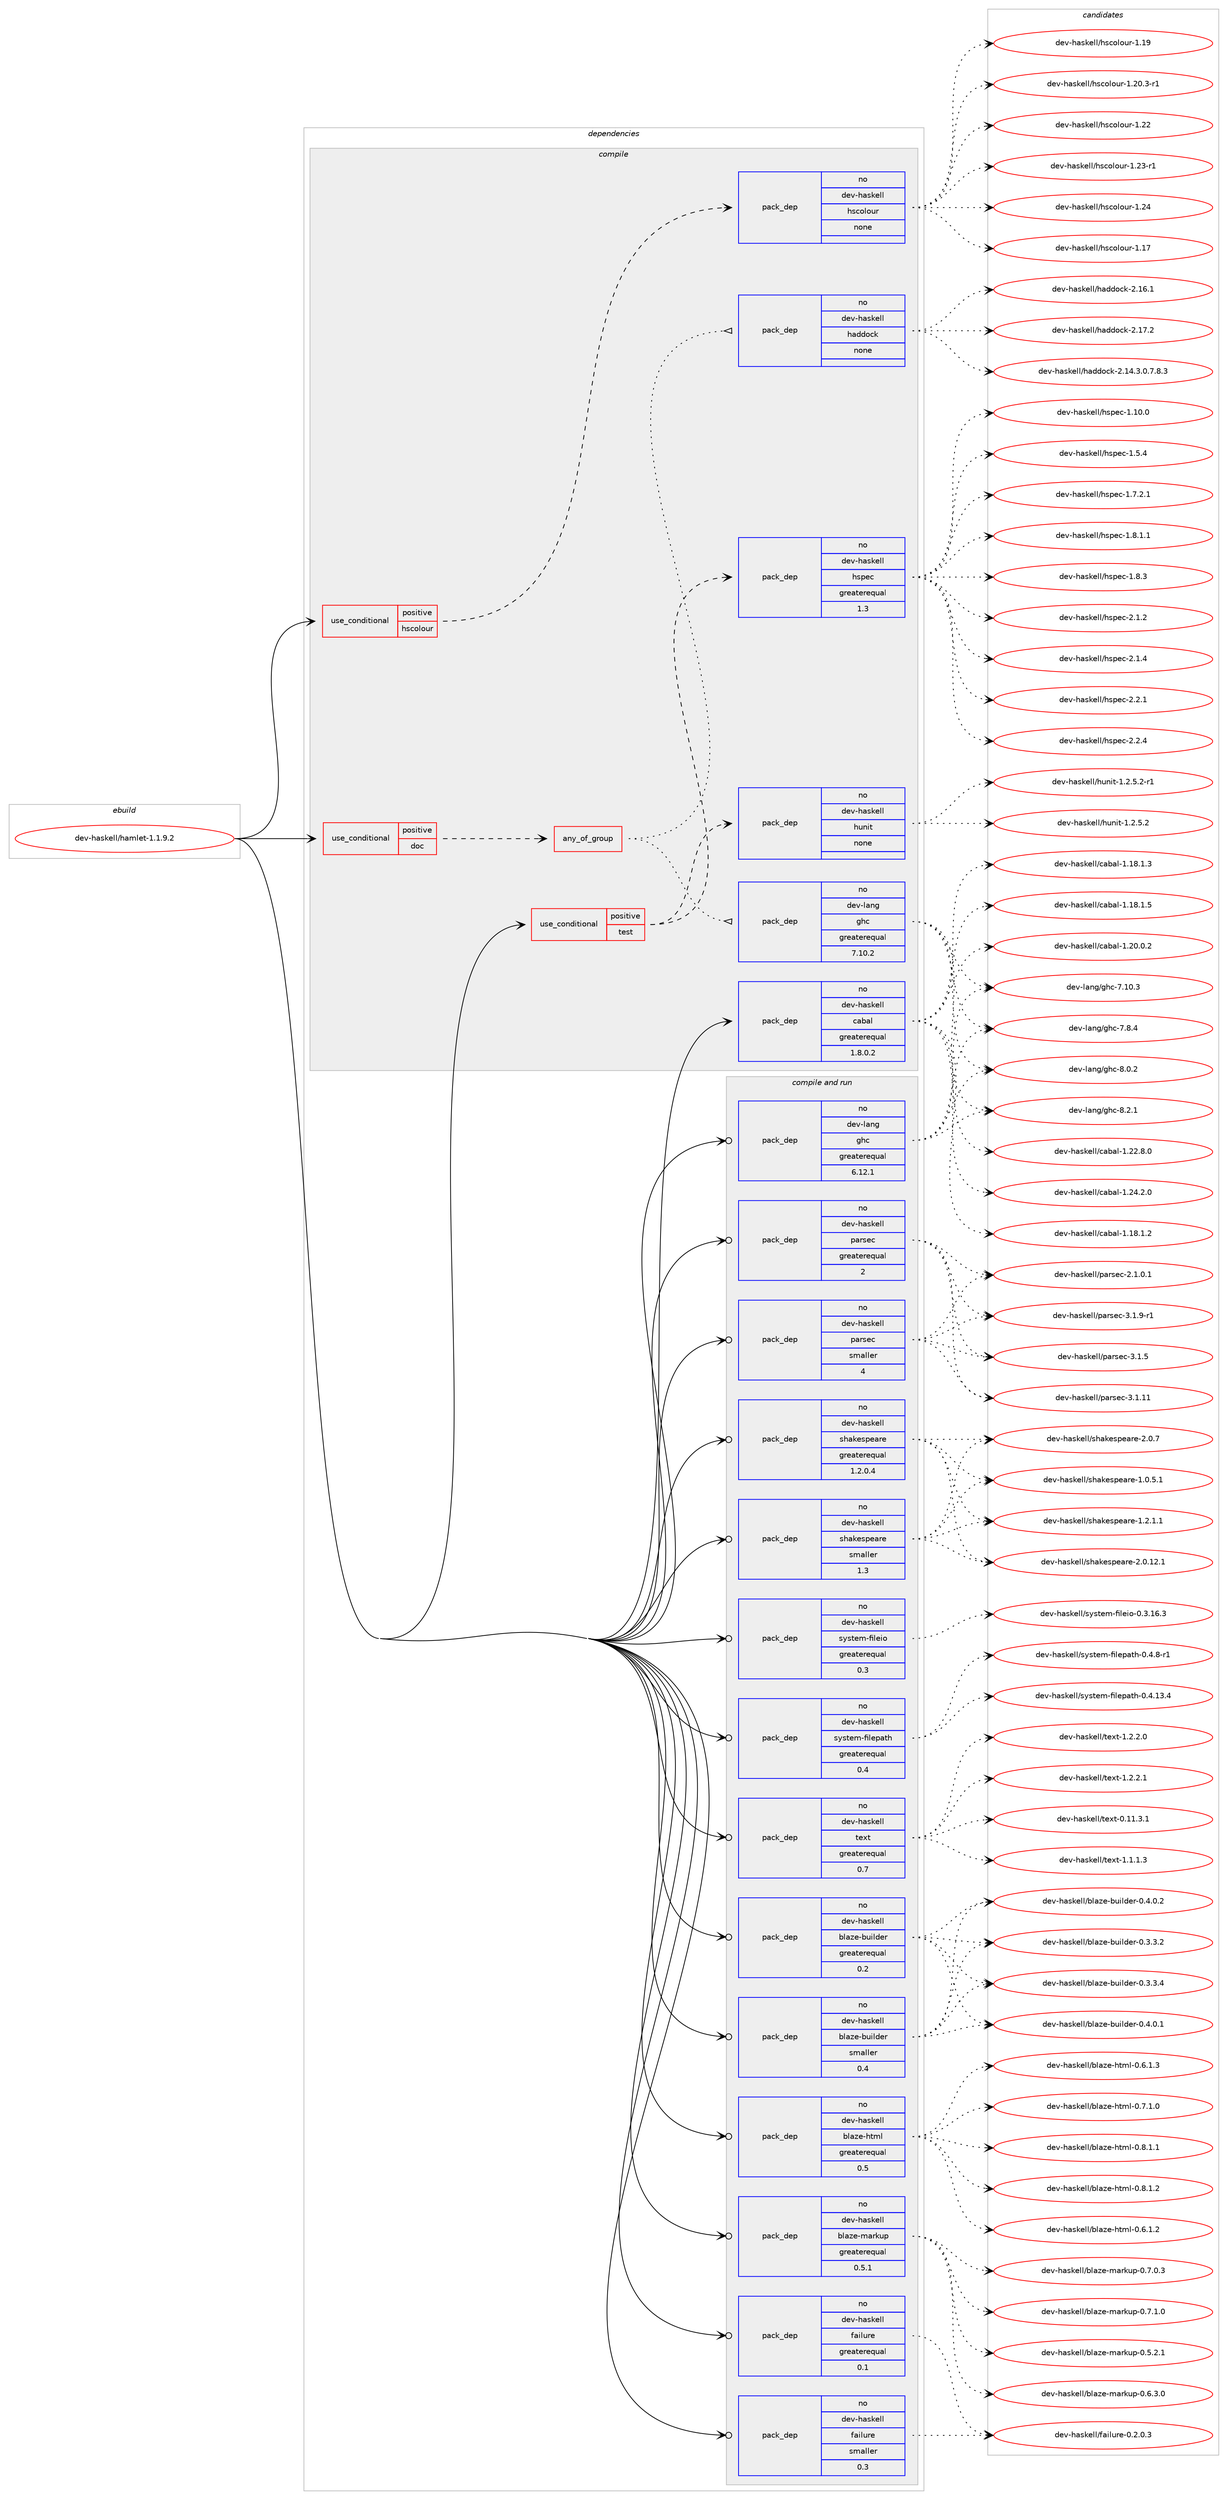 digraph prolog {

# *************
# Graph options
# *************

newrank=true;
concentrate=true;
compound=true;
graph [rankdir=LR,fontname=Helvetica,fontsize=10,ranksep=1.5];#, ranksep=2.5, nodesep=0.2];
edge  [arrowhead=vee];
node  [fontname=Helvetica,fontsize=10];

# **********
# The ebuild
# **********

subgraph cluster_leftcol {
color=gray;
rank=same;
label=<<i>ebuild</i>>;
id [label="dev-haskell/hamlet-1.1.9.2", color=red, width=4, href="../dev-haskell/hamlet-1.1.9.2.svg"];
}

# ****************
# The dependencies
# ****************

subgraph cluster_midcol {
color=gray;
label=<<i>dependencies</i>>;
subgraph cluster_compile {
fillcolor="#eeeeee";
style=filled;
label=<<i>compile</i>>;
subgraph cond19083 {
dependency81794 [label=<<TABLE BORDER="0" CELLBORDER="1" CELLSPACING="0" CELLPADDING="4"><TR><TD ROWSPAN="3" CELLPADDING="10">use_conditional</TD></TR><TR><TD>positive</TD></TR><TR><TD>doc</TD></TR></TABLE>>, shape=none, color=red];
subgraph any2079 {
dependency81795 [label=<<TABLE BORDER="0" CELLBORDER="1" CELLSPACING="0" CELLPADDING="4"><TR><TD CELLPADDING="10">any_of_group</TD></TR></TABLE>>, shape=none, color=red];subgraph pack60602 {
dependency81796 [label=<<TABLE BORDER="0" CELLBORDER="1" CELLSPACING="0" CELLPADDING="4" WIDTH="220"><TR><TD ROWSPAN="6" CELLPADDING="30">pack_dep</TD></TR><TR><TD WIDTH="110">no</TD></TR><TR><TD>dev-haskell</TD></TR><TR><TD>haddock</TD></TR><TR><TD>none</TD></TR><TR><TD></TD></TR></TABLE>>, shape=none, color=blue];
}
dependency81795:e -> dependency81796:w [weight=20,style="dotted",arrowhead="oinv"];
subgraph pack60603 {
dependency81797 [label=<<TABLE BORDER="0" CELLBORDER="1" CELLSPACING="0" CELLPADDING="4" WIDTH="220"><TR><TD ROWSPAN="6" CELLPADDING="30">pack_dep</TD></TR><TR><TD WIDTH="110">no</TD></TR><TR><TD>dev-lang</TD></TR><TR><TD>ghc</TD></TR><TR><TD>greaterequal</TD></TR><TR><TD>7.10.2</TD></TR></TABLE>>, shape=none, color=blue];
}
dependency81795:e -> dependency81797:w [weight=20,style="dotted",arrowhead="oinv"];
}
dependency81794:e -> dependency81795:w [weight=20,style="dashed",arrowhead="vee"];
}
id:e -> dependency81794:w [weight=20,style="solid",arrowhead="vee"];
subgraph cond19084 {
dependency81798 [label=<<TABLE BORDER="0" CELLBORDER="1" CELLSPACING="0" CELLPADDING="4"><TR><TD ROWSPAN="3" CELLPADDING="10">use_conditional</TD></TR><TR><TD>positive</TD></TR><TR><TD>hscolour</TD></TR></TABLE>>, shape=none, color=red];
subgraph pack60604 {
dependency81799 [label=<<TABLE BORDER="0" CELLBORDER="1" CELLSPACING="0" CELLPADDING="4" WIDTH="220"><TR><TD ROWSPAN="6" CELLPADDING="30">pack_dep</TD></TR><TR><TD WIDTH="110">no</TD></TR><TR><TD>dev-haskell</TD></TR><TR><TD>hscolour</TD></TR><TR><TD>none</TD></TR><TR><TD></TD></TR></TABLE>>, shape=none, color=blue];
}
dependency81798:e -> dependency81799:w [weight=20,style="dashed",arrowhead="vee"];
}
id:e -> dependency81798:w [weight=20,style="solid",arrowhead="vee"];
subgraph cond19085 {
dependency81800 [label=<<TABLE BORDER="0" CELLBORDER="1" CELLSPACING="0" CELLPADDING="4"><TR><TD ROWSPAN="3" CELLPADDING="10">use_conditional</TD></TR><TR><TD>positive</TD></TR><TR><TD>test</TD></TR></TABLE>>, shape=none, color=red];
subgraph pack60605 {
dependency81801 [label=<<TABLE BORDER="0" CELLBORDER="1" CELLSPACING="0" CELLPADDING="4" WIDTH="220"><TR><TD ROWSPAN="6" CELLPADDING="30">pack_dep</TD></TR><TR><TD WIDTH="110">no</TD></TR><TR><TD>dev-haskell</TD></TR><TR><TD>hspec</TD></TR><TR><TD>greaterequal</TD></TR><TR><TD>1.3</TD></TR></TABLE>>, shape=none, color=blue];
}
dependency81800:e -> dependency81801:w [weight=20,style="dashed",arrowhead="vee"];
subgraph pack60606 {
dependency81802 [label=<<TABLE BORDER="0" CELLBORDER="1" CELLSPACING="0" CELLPADDING="4" WIDTH="220"><TR><TD ROWSPAN="6" CELLPADDING="30">pack_dep</TD></TR><TR><TD WIDTH="110">no</TD></TR><TR><TD>dev-haskell</TD></TR><TR><TD>hunit</TD></TR><TR><TD>none</TD></TR><TR><TD></TD></TR></TABLE>>, shape=none, color=blue];
}
dependency81800:e -> dependency81802:w [weight=20,style="dashed",arrowhead="vee"];
}
id:e -> dependency81800:w [weight=20,style="solid",arrowhead="vee"];
subgraph pack60607 {
dependency81803 [label=<<TABLE BORDER="0" CELLBORDER="1" CELLSPACING="0" CELLPADDING="4" WIDTH="220"><TR><TD ROWSPAN="6" CELLPADDING="30">pack_dep</TD></TR><TR><TD WIDTH="110">no</TD></TR><TR><TD>dev-haskell</TD></TR><TR><TD>cabal</TD></TR><TR><TD>greaterequal</TD></TR><TR><TD>1.8.0.2</TD></TR></TABLE>>, shape=none, color=blue];
}
id:e -> dependency81803:w [weight=20,style="solid",arrowhead="vee"];
}
subgraph cluster_compileandrun {
fillcolor="#eeeeee";
style=filled;
label=<<i>compile and run</i>>;
subgraph pack60608 {
dependency81804 [label=<<TABLE BORDER="0" CELLBORDER="1" CELLSPACING="0" CELLPADDING="4" WIDTH="220"><TR><TD ROWSPAN="6" CELLPADDING="30">pack_dep</TD></TR><TR><TD WIDTH="110">no</TD></TR><TR><TD>dev-haskell</TD></TR><TR><TD>blaze-builder</TD></TR><TR><TD>greaterequal</TD></TR><TR><TD>0.2</TD></TR></TABLE>>, shape=none, color=blue];
}
id:e -> dependency81804:w [weight=20,style="solid",arrowhead="odotvee"];
subgraph pack60609 {
dependency81805 [label=<<TABLE BORDER="0" CELLBORDER="1" CELLSPACING="0" CELLPADDING="4" WIDTH="220"><TR><TD ROWSPAN="6" CELLPADDING="30">pack_dep</TD></TR><TR><TD WIDTH="110">no</TD></TR><TR><TD>dev-haskell</TD></TR><TR><TD>blaze-builder</TD></TR><TR><TD>smaller</TD></TR><TR><TD>0.4</TD></TR></TABLE>>, shape=none, color=blue];
}
id:e -> dependency81805:w [weight=20,style="solid",arrowhead="odotvee"];
subgraph pack60610 {
dependency81806 [label=<<TABLE BORDER="0" CELLBORDER="1" CELLSPACING="0" CELLPADDING="4" WIDTH="220"><TR><TD ROWSPAN="6" CELLPADDING="30">pack_dep</TD></TR><TR><TD WIDTH="110">no</TD></TR><TR><TD>dev-haskell</TD></TR><TR><TD>blaze-html</TD></TR><TR><TD>greaterequal</TD></TR><TR><TD>0.5</TD></TR></TABLE>>, shape=none, color=blue];
}
id:e -> dependency81806:w [weight=20,style="solid",arrowhead="odotvee"];
subgraph pack60611 {
dependency81807 [label=<<TABLE BORDER="0" CELLBORDER="1" CELLSPACING="0" CELLPADDING="4" WIDTH="220"><TR><TD ROWSPAN="6" CELLPADDING="30">pack_dep</TD></TR><TR><TD WIDTH="110">no</TD></TR><TR><TD>dev-haskell</TD></TR><TR><TD>blaze-markup</TD></TR><TR><TD>greaterequal</TD></TR><TR><TD>0.5.1</TD></TR></TABLE>>, shape=none, color=blue];
}
id:e -> dependency81807:w [weight=20,style="solid",arrowhead="odotvee"];
subgraph pack60612 {
dependency81808 [label=<<TABLE BORDER="0" CELLBORDER="1" CELLSPACING="0" CELLPADDING="4" WIDTH="220"><TR><TD ROWSPAN="6" CELLPADDING="30">pack_dep</TD></TR><TR><TD WIDTH="110">no</TD></TR><TR><TD>dev-haskell</TD></TR><TR><TD>failure</TD></TR><TR><TD>greaterequal</TD></TR><TR><TD>0.1</TD></TR></TABLE>>, shape=none, color=blue];
}
id:e -> dependency81808:w [weight=20,style="solid",arrowhead="odotvee"];
subgraph pack60613 {
dependency81809 [label=<<TABLE BORDER="0" CELLBORDER="1" CELLSPACING="0" CELLPADDING="4" WIDTH="220"><TR><TD ROWSPAN="6" CELLPADDING="30">pack_dep</TD></TR><TR><TD WIDTH="110">no</TD></TR><TR><TD>dev-haskell</TD></TR><TR><TD>failure</TD></TR><TR><TD>smaller</TD></TR><TR><TD>0.3</TD></TR></TABLE>>, shape=none, color=blue];
}
id:e -> dependency81809:w [weight=20,style="solid",arrowhead="odotvee"];
subgraph pack60614 {
dependency81810 [label=<<TABLE BORDER="0" CELLBORDER="1" CELLSPACING="0" CELLPADDING="4" WIDTH="220"><TR><TD ROWSPAN="6" CELLPADDING="30">pack_dep</TD></TR><TR><TD WIDTH="110">no</TD></TR><TR><TD>dev-haskell</TD></TR><TR><TD>parsec</TD></TR><TR><TD>greaterequal</TD></TR><TR><TD>2</TD></TR></TABLE>>, shape=none, color=blue];
}
id:e -> dependency81810:w [weight=20,style="solid",arrowhead="odotvee"];
subgraph pack60615 {
dependency81811 [label=<<TABLE BORDER="0" CELLBORDER="1" CELLSPACING="0" CELLPADDING="4" WIDTH="220"><TR><TD ROWSPAN="6" CELLPADDING="30">pack_dep</TD></TR><TR><TD WIDTH="110">no</TD></TR><TR><TD>dev-haskell</TD></TR><TR><TD>parsec</TD></TR><TR><TD>smaller</TD></TR><TR><TD>4</TD></TR></TABLE>>, shape=none, color=blue];
}
id:e -> dependency81811:w [weight=20,style="solid",arrowhead="odotvee"];
subgraph pack60616 {
dependency81812 [label=<<TABLE BORDER="0" CELLBORDER="1" CELLSPACING="0" CELLPADDING="4" WIDTH="220"><TR><TD ROWSPAN="6" CELLPADDING="30">pack_dep</TD></TR><TR><TD WIDTH="110">no</TD></TR><TR><TD>dev-haskell</TD></TR><TR><TD>shakespeare</TD></TR><TR><TD>greaterequal</TD></TR><TR><TD>1.2.0.4</TD></TR></TABLE>>, shape=none, color=blue];
}
id:e -> dependency81812:w [weight=20,style="solid",arrowhead="odotvee"];
subgraph pack60617 {
dependency81813 [label=<<TABLE BORDER="0" CELLBORDER="1" CELLSPACING="0" CELLPADDING="4" WIDTH="220"><TR><TD ROWSPAN="6" CELLPADDING="30">pack_dep</TD></TR><TR><TD WIDTH="110">no</TD></TR><TR><TD>dev-haskell</TD></TR><TR><TD>shakespeare</TD></TR><TR><TD>smaller</TD></TR><TR><TD>1.3</TD></TR></TABLE>>, shape=none, color=blue];
}
id:e -> dependency81813:w [weight=20,style="solid",arrowhead="odotvee"];
subgraph pack60618 {
dependency81814 [label=<<TABLE BORDER="0" CELLBORDER="1" CELLSPACING="0" CELLPADDING="4" WIDTH="220"><TR><TD ROWSPAN="6" CELLPADDING="30">pack_dep</TD></TR><TR><TD WIDTH="110">no</TD></TR><TR><TD>dev-haskell</TD></TR><TR><TD>system-fileio</TD></TR><TR><TD>greaterequal</TD></TR><TR><TD>0.3</TD></TR></TABLE>>, shape=none, color=blue];
}
id:e -> dependency81814:w [weight=20,style="solid",arrowhead="odotvee"];
subgraph pack60619 {
dependency81815 [label=<<TABLE BORDER="0" CELLBORDER="1" CELLSPACING="0" CELLPADDING="4" WIDTH="220"><TR><TD ROWSPAN="6" CELLPADDING="30">pack_dep</TD></TR><TR><TD WIDTH="110">no</TD></TR><TR><TD>dev-haskell</TD></TR><TR><TD>system-filepath</TD></TR><TR><TD>greaterequal</TD></TR><TR><TD>0.4</TD></TR></TABLE>>, shape=none, color=blue];
}
id:e -> dependency81815:w [weight=20,style="solid",arrowhead="odotvee"];
subgraph pack60620 {
dependency81816 [label=<<TABLE BORDER="0" CELLBORDER="1" CELLSPACING="0" CELLPADDING="4" WIDTH="220"><TR><TD ROWSPAN="6" CELLPADDING="30">pack_dep</TD></TR><TR><TD WIDTH="110">no</TD></TR><TR><TD>dev-haskell</TD></TR><TR><TD>text</TD></TR><TR><TD>greaterequal</TD></TR><TR><TD>0.7</TD></TR></TABLE>>, shape=none, color=blue];
}
id:e -> dependency81816:w [weight=20,style="solid",arrowhead="odotvee"];
subgraph pack60621 {
dependency81817 [label=<<TABLE BORDER="0" CELLBORDER="1" CELLSPACING="0" CELLPADDING="4" WIDTH="220"><TR><TD ROWSPAN="6" CELLPADDING="30">pack_dep</TD></TR><TR><TD WIDTH="110">no</TD></TR><TR><TD>dev-lang</TD></TR><TR><TD>ghc</TD></TR><TR><TD>greaterequal</TD></TR><TR><TD>6.12.1</TD></TR></TABLE>>, shape=none, color=blue];
}
id:e -> dependency81817:w [weight=20,style="solid",arrowhead="odotvee"];
}
subgraph cluster_run {
fillcolor="#eeeeee";
style=filled;
label=<<i>run</i>>;
}
}

# **************
# The candidates
# **************

subgraph cluster_choices {
rank=same;
color=gray;
label=<<i>candidates</i>>;

subgraph choice60602 {
color=black;
nodesep=1;
choice1001011184510497115107101108108471049710010011199107455046495246514648465546564651 [label="dev-haskell/haddock-2.14.3.0.7.8.3", color=red, width=4,href="../dev-haskell/haddock-2.14.3.0.7.8.3.svg"];
choice100101118451049711510710110810847104971001001119910745504649544649 [label="dev-haskell/haddock-2.16.1", color=red, width=4,href="../dev-haskell/haddock-2.16.1.svg"];
choice100101118451049711510710110810847104971001001119910745504649554650 [label="dev-haskell/haddock-2.17.2", color=red, width=4,href="../dev-haskell/haddock-2.17.2.svg"];
dependency81796:e -> choice1001011184510497115107101108108471049710010011199107455046495246514648465546564651:w [style=dotted,weight="100"];
dependency81796:e -> choice100101118451049711510710110810847104971001001119910745504649544649:w [style=dotted,weight="100"];
dependency81796:e -> choice100101118451049711510710110810847104971001001119910745504649554650:w [style=dotted,weight="100"];
}
subgraph choice60603 {
color=black;
nodesep=1;
choice1001011184510897110103471031049945554649484651 [label="dev-lang/ghc-7.10.3", color=red, width=4,href="../dev-lang/ghc-7.10.3.svg"];
choice10010111845108971101034710310499455546564652 [label="dev-lang/ghc-7.8.4", color=red, width=4,href="../dev-lang/ghc-7.8.4.svg"];
choice10010111845108971101034710310499455646484650 [label="dev-lang/ghc-8.0.2", color=red, width=4,href="../dev-lang/ghc-8.0.2.svg"];
choice10010111845108971101034710310499455646504649 [label="dev-lang/ghc-8.2.1", color=red, width=4,href="../dev-lang/ghc-8.2.1.svg"];
dependency81797:e -> choice1001011184510897110103471031049945554649484651:w [style=dotted,weight="100"];
dependency81797:e -> choice10010111845108971101034710310499455546564652:w [style=dotted,weight="100"];
dependency81797:e -> choice10010111845108971101034710310499455646484650:w [style=dotted,weight="100"];
dependency81797:e -> choice10010111845108971101034710310499455646504649:w [style=dotted,weight="100"];
}
subgraph choice60604 {
color=black;
nodesep=1;
choice100101118451049711510710110810847104115991111081111171144549464955 [label="dev-haskell/hscolour-1.17", color=red, width=4,href="../dev-haskell/hscolour-1.17.svg"];
choice100101118451049711510710110810847104115991111081111171144549464957 [label="dev-haskell/hscolour-1.19", color=red, width=4,href="../dev-haskell/hscolour-1.19.svg"];
choice10010111845104971151071011081084710411599111108111117114454946504846514511449 [label="dev-haskell/hscolour-1.20.3-r1", color=red, width=4,href="../dev-haskell/hscolour-1.20.3-r1.svg"];
choice100101118451049711510710110810847104115991111081111171144549465050 [label="dev-haskell/hscolour-1.22", color=red, width=4,href="../dev-haskell/hscolour-1.22.svg"];
choice1001011184510497115107101108108471041159911110811111711445494650514511449 [label="dev-haskell/hscolour-1.23-r1", color=red, width=4,href="../dev-haskell/hscolour-1.23-r1.svg"];
choice100101118451049711510710110810847104115991111081111171144549465052 [label="dev-haskell/hscolour-1.24", color=red, width=4,href="../dev-haskell/hscolour-1.24.svg"];
dependency81799:e -> choice100101118451049711510710110810847104115991111081111171144549464955:w [style=dotted,weight="100"];
dependency81799:e -> choice100101118451049711510710110810847104115991111081111171144549464957:w [style=dotted,weight="100"];
dependency81799:e -> choice10010111845104971151071011081084710411599111108111117114454946504846514511449:w [style=dotted,weight="100"];
dependency81799:e -> choice100101118451049711510710110810847104115991111081111171144549465050:w [style=dotted,weight="100"];
dependency81799:e -> choice1001011184510497115107101108108471041159911110811111711445494650514511449:w [style=dotted,weight="100"];
dependency81799:e -> choice100101118451049711510710110810847104115991111081111171144549465052:w [style=dotted,weight="100"];
}
subgraph choice60605 {
color=black;
nodesep=1;
choice1001011184510497115107101108108471041151121019945494649484648 [label="dev-haskell/hspec-1.10.0", color=red, width=4,href="../dev-haskell/hspec-1.10.0.svg"];
choice10010111845104971151071011081084710411511210199454946534652 [label="dev-haskell/hspec-1.5.4", color=red, width=4,href="../dev-haskell/hspec-1.5.4.svg"];
choice100101118451049711510710110810847104115112101994549465546504649 [label="dev-haskell/hspec-1.7.2.1", color=red, width=4,href="../dev-haskell/hspec-1.7.2.1.svg"];
choice100101118451049711510710110810847104115112101994549465646494649 [label="dev-haskell/hspec-1.8.1.1", color=red, width=4,href="../dev-haskell/hspec-1.8.1.1.svg"];
choice10010111845104971151071011081084710411511210199454946564651 [label="dev-haskell/hspec-1.8.3", color=red, width=4,href="../dev-haskell/hspec-1.8.3.svg"];
choice10010111845104971151071011081084710411511210199455046494650 [label="dev-haskell/hspec-2.1.2", color=red, width=4,href="../dev-haskell/hspec-2.1.2.svg"];
choice10010111845104971151071011081084710411511210199455046494652 [label="dev-haskell/hspec-2.1.4", color=red, width=4,href="../dev-haskell/hspec-2.1.4.svg"];
choice10010111845104971151071011081084710411511210199455046504649 [label="dev-haskell/hspec-2.2.1", color=red, width=4,href="../dev-haskell/hspec-2.2.1.svg"];
choice10010111845104971151071011081084710411511210199455046504652 [label="dev-haskell/hspec-2.2.4", color=red, width=4,href="../dev-haskell/hspec-2.2.4.svg"];
dependency81801:e -> choice1001011184510497115107101108108471041151121019945494649484648:w [style=dotted,weight="100"];
dependency81801:e -> choice10010111845104971151071011081084710411511210199454946534652:w [style=dotted,weight="100"];
dependency81801:e -> choice100101118451049711510710110810847104115112101994549465546504649:w [style=dotted,weight="100"];
dependency81801:e -> choice100101118451049711510710110810847104115112101994549465646494649:w [style=dotted,weight="100"];
dependency81801:e -> choice10010111845104971151071011081084710411511210199454946564651:w [style=dotted,weight="100"];
dependency81801:e -> choice10010111845104971151071011081084710411511210199455046494650:w [style=dotted,weight="100"];
dependency81801:e -> choice10010111845104971151071011081084710411511210199455046494652:w [style=dotted,weight="100"];
dependency81801:e -> choice10010111845104971151071011081084710411511210199455046504649:w [style=dotted,weight="100"];
dependency81801:e -> choice10010111845104971151071011081084710411511210199455046504652:w [style=dotted,weight="100"];
}
subgraph choice60606 {
color=black;
nodesep=1;
choice1001011184510497115107101108108471041171101051164549465046534650 [label="dev-haskell/hunit-1.2.5.2", color=red, width=4,href="../dev-haskell/hunit-1.2.5.2.svg"];
choice10010111845104971151071011081084710411711010511645494650465346504511449 [label="dev-haskell/hunit-1.2.5.2-r1", color=red, width=4,href="../dev-haskell/hunit-1.2.5.2-r1.svg"];
dependency81802:e -> choice1001011184510497115107101108108471041171101051164549465046534650:w [style=dotted,weight="100"];
dependency81802:e -> choice10010111845104971151071011081084710411711010511645494650465346504511449:w [style=dotted,weight="100"];
}
subgraph choice60607 {
color=black;
nodesep=1;
choice10010111845104971151071011081084799979897108454946495646494650 [label="dev-haskell/cabal-1.18.1.2", color=red, width=4,href="../dev-haskell/cabal-1.18.1.2.svg"];
choice10010111845104971151071011081084799979897108454946495646494651 [label="dev-haskell/cabal-1.18.1.3", color=red, width=4,href="../dev-haskell/cabal-1.18.1.3.svg"];
choice10010111845104971151071011081084799979897108454946495646494653 [label="dev-haskell/cabal-1.18.1.5", color=red, width=4,href="../dev-haskell/cabal-1.18.1.5.svg"];
choice10010111845104971151071011081084799979897108454946504846484650 [label="dev-haskell/cabal-1.20.0.2", color=red, width=4,href="../dev-haskell/cabal-1.20.0.2.svg"];
choice10010111845104971151071011081084799979897108454946505046564648 [label="dev-haskell/cabal-1.22.8.0", color=red, width=4,href="../dev-haskell/cabal-1.22.8.0.svg"];
choice10010111845104971151071011081084799979897108454946505246504648 [label="dev-haskell/cabal-1.24.2.0", color=red, width=4,href="../dev-haskell/cabal-1.24.2.0.svg"];
dependency81803:e -> choice10010111845104971151071011081084799979897108454946495646494650:w [style=dotted,weight="100"];
dependency81803:e -> choice10010111845104971151071011081084799979897108454946495646494651:w [style=dotted,weight="100"];
dependency81803:e -> choice10010111845104971151071011081084799979897108454946495646494653:w [style=dotted,weight="100"];
dependency81803:e -> choice10010111845104971151071011081084799979897108454946504846484650:w [style=dotted,weight="100"];
dependency81803:e -> choice10010111845104971151071011081084799979897108454946505046564648:w [style=dotted,weight="100"];
dependency81803:e -> choice10010111845104971151071011081084799979897108454946505246504648:w [style=dotted,weight="100"];
}
subgraph choice60608 {
color=black;
nodesep=1;
choice100101118451049711510710110810847981089712210145981171051081001011144548465146514650 [label="dev-haskell/blaze-builder-0.3.3.2", color=red, width=4,href="../dev-haskell/blaze-builder-0.3.3.2.svg"];
choice100101118451049711510710110810847981089712210145981171051081001011144548465146514652 [label="dev-haskell/blaze-builder-0.3.3.4", color=red, width=4,href="../dev-haskell/blaze-builder-0.3.3.4.svg"];
choice100101118451049711510710110810847981089712210145981171051081001011144548465246484649 [label="dev-haskell/blaze-builder-0.4.0.1", color=red, width=4,href="../dev-haskell/blaze-builder-0.4.0.1.svg"];
choice100101118451049711510710110810847981089712210145981171051081001011144548465246484650 [label="dev-haskell/blaze-builder-0.4.0.2", color=red, width=4,href="../dev-haskell/blaze-builder-0.4.0.2.svg"];
dependency81804:e -> choice100101118451049711510710110810847981089712210145981171051081001011144548465146514650:w [style=dotted,weight="100"];
dependency81804:e -> choice100101118451049711510710110810847981089712210145981171051081001011144548465146514652:w [style=dotted,weight="100"];
dependency81804:e -> choice100101118451049711510710110810847981089712210145981171051081001011144548465246484649:w [style=dotted,weight="100"];
dependency81804:e -> choice100101118451049711510710110810847981089712210145981171051081001011144548465246484650:w [style=dotted,weight="100"];
}
subgraph choice60609 {
color=black;
nodesep=1;
choice100101118451049711510710110810847981089712210145981171051081001011144548465146514650 [label="dev-haskell/blaze-builder-0.3.3.2", color=red, width=4,href="../dev-haskell/blaze-builder-0.3.3.2.svg"];
choice100101118451049711510710110810847981089712210145981171051081001011144548465146514652 [label="dev-haskell/blaze-builder-0.3.3.4", color=red, width=4,href="../dev-haskell/blaze-builder-0.3.3.4.svg"];
choice100101118451049711510710110810847981089712210145981171051081001011144548465246484649 [label="dev-haskell/blaze-builder-0.4.0.1", color=red, width=4,href="../dev-haskell/blaze-builder-0.4.0.1.svg"];
choice100101118451049711510710110810847981089712210145981171051081001011144548465246484650 [label="dev-haskell/blaze-builder-0.4.0.2", color=red, width=4,href="../dev-haskell/blaze-builder-0.4.0.2.svg"];
dependency81805:e -> choice100101118451049711510710110810847981089712210145981171051081001011144548465146514650:w [style=dotted,weight="100"];
dependency81805:e -> choice100101118451049711510710110810847981089712210145981171051081001011144548465146514652:w [style=dotted,weight="100"];
dependency81805:e -> choice100101118451049711510710110810847981089712210145981171051081001011144548465246484649:w [style=dotted,weight="100"];
dependency81805:e -> choice100101118451049711510710110810847981089712210145981171051081001011144548465246484650:w [style=dotted,weight="100"];
}
subgraph choice60610 {
color=black;
nodesep=1;
choice1001011184510497115107101108108479810897122101451041161091084548465446494650 [label="dev-haskell/blaze-html-0.6.1.2", color=red, width=4,href="../dev-haskell/blaze-html-0.6.1.2.svg"];
choice1001011184510497115107101108108479810897122101451041161091084548465446494651 [label="dev-haskell/blaze-html-0.6.1.3", color=red, width=4,href="../dev-haskell/blaze-html-0.6.1.3.svg"];
choice1001011184510497115107101108108479810897122101451041161091084548465546494648 [label="dev-haskell/blaze-html-0.7.1.0", color=red, width=4,href="../dev-haskell/blaze-html-0.7.1.0.svg"];
choice1001011184510497115107101108108479810897122101451041161091084548465646494649 [label="dev-haskell/blaze-html-0.8.1.1", color=red, width=4,href="../dev-haskell/blaze-html-0.8.1.1.svg"];
choice1001011184510497115107101108108479810897122101451041161091084548465646494650 [label="dev-haskell/blaze-html-0.8.1.2", color=red, width=4,href="../dev-haskell/blaze-html-0.8.1.2.svg"];
dependency81806:e -> choice1001011184510497115107101108108479810897122101451041161091084548465446494650:w [style=dotted,weight="100"];
dependency81806:e -> choice1001011184510497115107101108108479810897122101451041161091084548465446494651:w [style=dotted,weight="100"];
dependency81806:e -> choice1001011184510497115107101108108479810897122101451041161091084548465546494648:w [style=dotted,weight="100"];
dependency81806:e -> choice1001011184510497115107101108108479810897122101451041161091084548465646494649:w [style=dotted,weight="100"];
dependency81806:e -> choice1001011184510497115107101108108479810897122101451041161091084548465646494650:w [style=dotted,weight="100"];
}
subgraph choice60611 {
color=black;
nodesep=1;
choice100101118451049711510710110810847981089712210145109971141071171124548465346504649 [label="dev-haskell/blaze-markup-0.5.2.1", color=red, width=4,href="../dev-haskell/blaze-markup-0.5.2.1.svg"];
choice100101118451049711510710110810847981089712210145109971141071171124548465446514648 [label="dev-haskell/blaze-markup-0.6.3.0", color=red, width=4,href="../dev-haskell/blaze-markup-0.6.3.0.svg"];
choice100101118451049711510710110810847981089712210145109971141071171124548465546484651 [label="dev-haskell/blaze-markup-0.7.0.3", color=red, width=4,href="../dev-haskell/blaze-markup-0.7.0.3.svg"];
choice100101118451049711510710110810847981089712210145109971141071171124548465546494648 [label="dev-haskell/blaze-markup-0.7.1.0", color=red, width=4,href="../dev-haskell/blaze-markup-0.7.1.0.svg"];
dependency81807:e -> choice100101118451049711510710110810847981089712210145109971141071171124548465346504649:w [style=dotted,weight="100"];
dependency81807:e -> choice100101118451049711510710110810847981089712210145109971141071171124548465446514648:w [style=dotted,weight="100"];
dependency81807:e -> choice100101118451049711510710110810847981089712210145109971141071171124548465546484651:w [style=dotted,weight="100"];
dependency81807:e -> choice100101118451049711510710110810847981089712210145109971141071171124548465546494648:w [style=dotted,weight="100"];
}
subgraph choice60612 {
color=black;
nodesep=1;
choice100101118451049711510710110810847102971051081171141014548465046484651 [label="dev-haskell/failure-0.2.0.3", color=red, width=4,href="../dev-haskell/failure-0.2.0.3.svg"];
dependency81808:e -> choice100101118451049711510710110810847102971051081171141014548465046484651:w [style=dotted,weight="100"];
}
subgraph choice60613 {
color=black;
nodesep=1;
choice100101118451049711510710110810847102971051081171141014548465046484651 [label="dev-haskell/failure-0.2.0.3", color=red, width=4,href="../dev-haskell/failure-0.2.0.3.svg"];
dependency81809:e -> choice100101118451049711510710110810847102971051081171141014548465046484651:w [style=dotted,weight="100"];
}
subgraph choice60614 {
color=black;
nodesep=1;
choice10010111845104971151071011081084711297114115101994550464946484649 [label="dev-haskell/parsec-2.1.0.1", color=red, width=4,href="../dev-haskell/parsec-2.1.0.1.svg"];
choice100101118451049711510710110810847112971141151019945514649464949 [label="dev-haskell/parsec-3.1.11", color=red, width=4,href="../dev-haskell/parsec-3.1.11.svg"];
choice1001011184510497115107101108108471129711411510199455146494653 [label="dev-haskell/parsec-3.1.5", color=red, width=4,href="../dev-haskell/parsec-3.1.5.svg"];
choice10010111845104971151071011081084711297114115101994551464946574511449 [label="dev-haskell/parsec-3.1.9-r1", color=red, width=4,href="../dev-haskell/parsec-3.1.9-r1.svg"];
dependency81810:e -> choice10010111845104971151071011081084711297114115101994550464946484649:w [style=dotted,weight="100"];
dependency81810:e -> choice100101118451049711510710110810847112971141151019945514649464949:w [style=dotted,weight="100"];
dependency81810:e -> choice1001011184510497115107101108108471129711411510199455146494653:w [style=dotted,weight="100"];
dependency81810:e -> choice10010111845104971151071011081084711297114115101994551464946574511449:w [style=dotted,weight="100"];
}
subgraph choice60615 {
color=black;
nodesep=1;
choice10010111845104971151071011081084711297114115101994550464946484649 [label="dev-haskell/parsec-2.1.0.1", color=red, width=4,href="../dev-haskell/parsec-2.1.0.1.svg"];
choice100101118451049711510710110810847112971141151019945514649464949 [label="dev-haskell/parsec-3.1.11", color=red, width=4,href="../dev-haskell/parsec-3.1.11.svg"];
choice1001011184510497115107101108108471129711411510199455146494653 [label="dev-haskell/parsec-3.1.5", color=red, width=4,href="../dev-haskell/parsec-3.1.5.svg"];
choice10010111845104971151071011081084711297114115101994551464946574511449 [label="dev-haskell/parsec-3.1.9-r1", color=red, width=4,href="../dev-haskell/parsec-3.1.9-r1.svg"];
dependency81811:e -> choice10010111845104971151071011081084711297114115101994550464946484649:w [style=dotted,weight="100"];
dependency81811:e -> choice100101118451049711510710110810847112971141151019945514649464949:w [style=dotted,weight="100"];
dependency81811:e -> choice1001011184510497115107101108108471129711411510199455146494653:w [style=dotted,weight="100"];
dependency81811:e -> choice10010111845104971151071011081084711297114115101994551464946574511449:w [style=dotted,weight="100"];
}
subgraph choice60616 {
color=black;
nodesep=1;
choice10010111845104971151071011081084711510497107101115112101971141014549464846534649 [label="dev-haskell/shakespeare-1.0.5.1", color=red, width=4,href="../dev-haskell/shakespeare-1.0.5.1.svg"];
choice10010111845104971151071011081084711510497107101115112101971141014549465046494649 [label="dev-haskell/shakespeare-1.2.1.1", color=red, width=4,href="../dev-haskell/shakespeare-1.2.1.1.svg"];
choice1001011184510497115107101108108471151049710710111511210197114101455046484649504649 [label="dev-haskell/shakespeare-2.0.12.1", color=red, width=4,href="../dev-haskell/shakespeare-2.0.12.1.svg"];
choice1001011184510497115107101108108471151049710710111511210197114101455046484655 [label="dev-haskell/shakespeare-2.0.7", color=red, width=4,href="../dev-haskell/shakespeare-2.0.7.svg"];
dependency81812:e -> choice10010111845104971151071011081084711510497107101115112101971141014549464846534649:w [style=dotted,weight="100"];
dependency81812:e -> choice10010111845104971151071011081084711510497107101115112101971141014549465046494649:w [style=dotted,weight="100"];
dependency81812:e -> choice1001011184510497115107101108108471151049710710111511210197114101455046484649504649:w [style=dotted,weight="100"];
dependency81812:e -> choice1001011184510497115107101108108471151049710710111511210197114101455046484655:w [style=dotted,weight="100"];
}
subgraph choice60617 {
color=black;
nodesep=1;
choice10010111845104971151071011081084711510497107101115112101971141014549464846534649 [label="dev-haskell/shakespeare-1.0.5.1", color=red, width=4,href="../dev-haskell/shakespeare-1.0.5.1.svg"];
choice10010111845104971151071011081084711510497107101115112101971141014549465046494649 [label="dev-haskell/shakespeare-1.2.1.1", color=red, width=4,href="../dev-haskell/shakespeare-1.2.1.1.svg"];
choice1001011184510497115107101108108471151049710710111511210197114101455046484649504649 [label="dev-haskell/shakespeare-2.0.12.1", color=red, width=4,href="../dev-haskell/shakespeare-2.0.12.1.svg"];
choice1001011184510497115107101108108471151049710710111511210197114101455046484655 [label="dev-haskell/shakespeare-2.0.7", color=red, width=4,href="../dev-haskell/shakespeare-2.0.7.svg"];
dependency81813:e -> choice10010111845104971151071011081084711510497107101115112101971141014549464846534649:w [style=dotted,weight="100"];
dependency81813:e -> choice10010111845104971151071011081084711510497107101115112101971141014549465046494649:w [style=dotted,weight="100"];
dependency81813:e -> choice1001011184510497115107101108108471151049710710111511210197114101455046484649504649:w [style=dotted,weight="100"];
dependency81813:e -> choice1001011184510497115107101108108471151049710710111511210197114101455046484655:w [style=dotted,weight="100"];
}
subgraph choice60618 {
color=black;
nodesep=1;
choice10010111845104971151071011081084711512111511610110945102105108101105111454846514649544651 [label="dev-haskell/system-fileio-0.3.16.3", color=red, width=4,href="../dev-haskell/system-fileio-0.3.16.3.svg"];
dependency81814:e -> choice10010111845104971151071011081084711512111511610110945102105108101105111454846514649544651:w [style=dotted,weight="100"];
}
subgraph choice60619 {
color=black;
nodesep=1;
choice1001011184510497115107101108108471151211151161011094510210510810111297116104454846524649514652 [label="dev-haskell/system-filepath-0.4.13.4", color=red, width=4,href="../dev-haskell/system-filepath-0.4.13.4.svg"];
choice10010111845104971151071011081084711512111511610110945102105108101112971161044548465246564511449 [label="dev-haskell/system-filepath-0.4.8-r1", color=red, width=4,href="../dev-haskell/system-filepath-0.4.8-r1.svg"];
dependency81815:e -> choice1001011184510497115107101108108471151211151161011094510210510810111297116104454846524649514652:w [style=dotted,weight="100"];
dependency81815:e -> choice10010111845104971151071011081084711512111511610110945102105108101112971161044548465246564511449:w [style=dotted,weight="100"];
}
subgraph choice60620 {
color=black;
nodesep=1;
choice100101118451049711510710110810847116101120116454846494946514649 [label="dev-haskell/text-0.11.3.1", color=red, width=4,href="../dev-haskell/text-0.11.3.1.svg"];
choice1001011184510497115107101108108471161011201164549464946494651 [label="dev-haskell/text-1.1.1.3", color=red, width=4,href="../dev-haskell/text-1.1.1.3.svg"];
choice1001011184510497115107101108108471161011201164549465046504648 [label="dev-haskell/text-1.2.2.0", color=red, width=4,href="../dev-haskell/text-1.2.2.0.svg"];
choice1001011184510497115107101108108471161011201164549465046504649 [label="dev-haskell/text-1.2.2.1", color=red, width=4,href="../dev-haskell/text-1.2.2.1.svg"];
dependency81816:e -> choice100101118451049711510710110810847116101120116454846494946514649:w [style=dotted,weight="100"];
dependency81816:e -> choice1001011184510497115107101108108471161011201164549464946494651:w [style=dotted,weight="100"];
dependency81816:e -> choice1001011184510497115107101108108471161011201164549465046504648:w [style=dotted,weight="100"];
dependency81816:e -> choice1001011184510497115107101108108471161011201164549465046504649:w [style=dotted,weight="100"];
}
subgraph choice60621 {
color=black;
nodesep=1;
choice1001011184510897110103471031049945554649484651 [label="dev-lang/ghc-7.10.3", color=red, width=4,href="../dev-lang/ghc-7.10.3.svg"];
choice10010111845108971101034710310499455546564652 [label="dev-lang/ghc-7.8.4", color=red, width=4,href="../dev-lang/ghc-7.8.4.svg"];
choice10010111845108971101034710310499455646484650 [label="dev-lang/ghc-8.0.2", color=red, width=4,href="../dev-lang/ghc-8.0.2.svg"];
choice10010111845108971101034710310499455646504649 [label="dev-lang/ghc-8.2.1", color=red, width=4,href="../dev-lang/ghc-8.2.1.svg"];
dependency81817:e -> choice1001011184510897110103471031049945554649484651:w [style=dotted,weight="100"];
dependency81817:e -> choice10010111845108971101034710310499455546564652:w [style=dotted,weight="100"];
dependency81817:e -> choice10010111845108971101034710310499455646484650:w [style=dotted,weight="100"];
dependency81817:e -> choice10010111845108971101034710310499455646504649:w [style=dotted,weight="100"];
}
}

}
